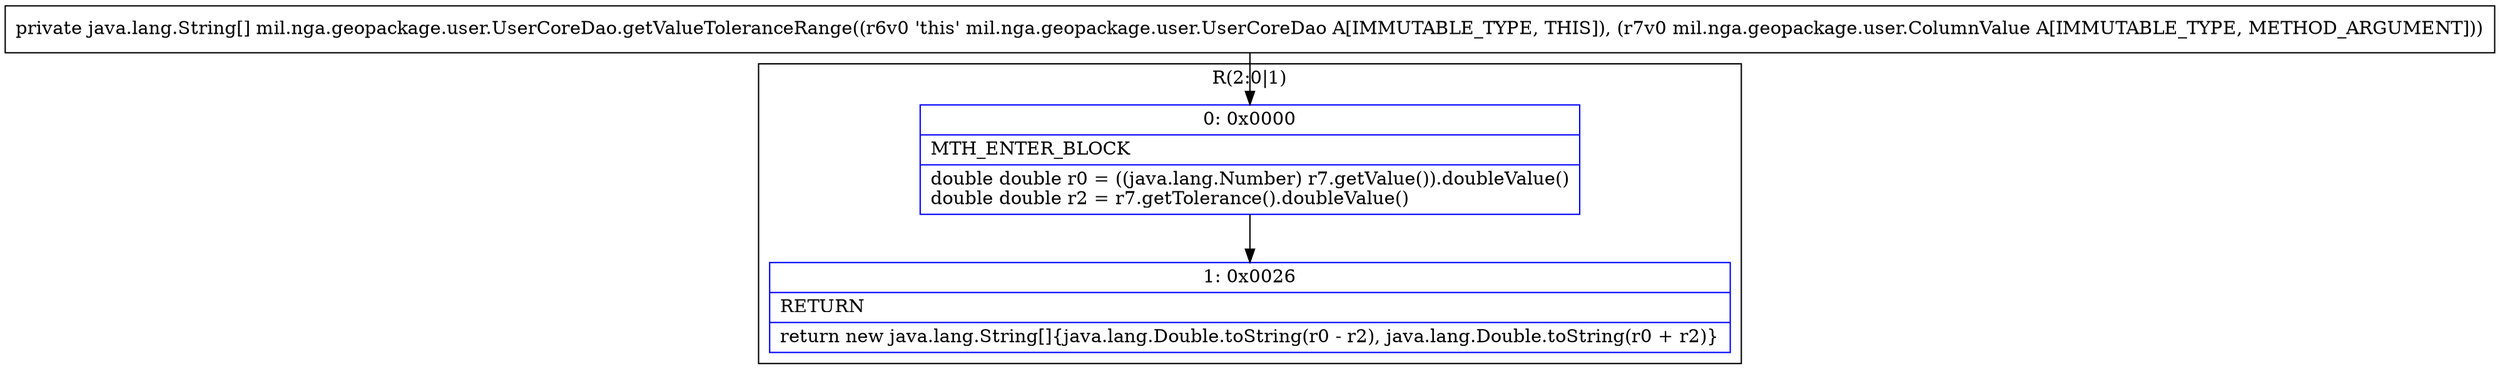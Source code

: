 digraph "CFG formil.nga.geopackage.user.UserCoreDao.getValueToleranceRange(Lmil\/nga\/geopackage\/user\/ColumnValue;)[Ljava\/lang\/String;" {
subgraph cluster_Region_849551137 {
label = "R(2:0|1)";
node [shape=record,color=blue];
Node_0 [shape=record,label="{0\:\ 0x0000|MTH_ENTER_BLOCK\l|double double r0 = ((java.lang.Number) r7.getValue()).doubleValue()\ldouble double r2 = r7.getTolerance().doubleValue()\l}"];
Node_1 [shape=record,label="{1\:\ 0x0026|RETURN\l|return new java.lang.String[]\{java.lang.Double.toString(r0 \- r2), java.lang.Double.toString(r0 + r2)\}\l}"];
}
MethodNode[shape=record,label="{private java.lang.String[] mil.nga.geopackage.user.UserCoreDao.getValueToleranceRange((r6v0 'this' mil.nga.geopackage.user.UserCoreDao A[IMMUTABLE_TYPE, THIS]), (r7v0 mil.nga.geopackage.user.ColumnValue A[IMMUTABLE_TYPE, METHOD_ARGUMENT])) }"];
MethodNode -> Node_0;
Node_0 -> Node_1;
}

